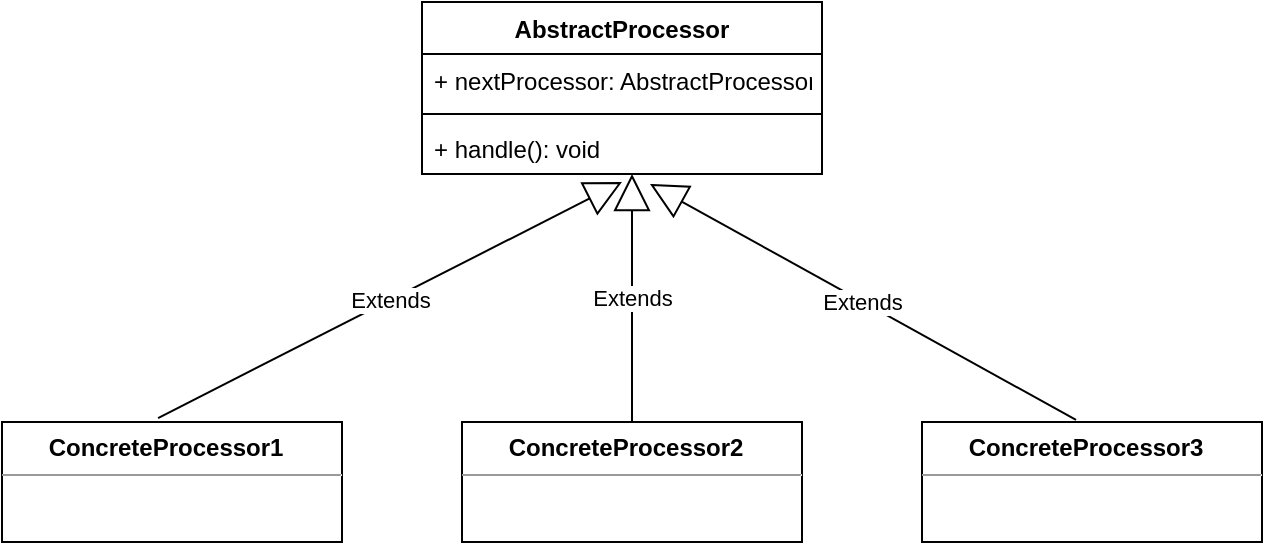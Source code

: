 <mxfile version="12.6.7" type="device"><diagram id="C5RBs43oDa-KdzZeNtuy" name="Page-1"><mxGraphModel dx="1422" dy="745" grid="1" gridSize="10" guides="1" tooltips="1" connect="1" arrows="1" fold="1" page="1" pageScale="1" pageWidth="827" pageHeight="1169" math="0" shadow="0"><root><mxCell id="WIyWlLk6GJQsqaUBKTNV-0"/><mxCell id="WIyWlLk6GJQsqaUBKTNV-1" parent="WIyWlLk6GJQsqaUBKTNV-0"/><mxCell id="Fy5jYv-GjxewvAypnB_X-0" value="AbstractProcessor" style="swimlane;fontStyle=1;align=center;verticalAlign=top;childLayout=stackLayout;horizontal=1;startSize=26;horizontalStack=0;resizeParent=1;resizeParentMax=0;resizeLast=0;collapsible=1;marginBottom=0;" vertex="1" parent="WIyWlLk6GJQsqaUBKTNV-1"><mxGeometry x="280" y="140" width="200" height="86" as="geometry"/></mxCell><mxCell id="Fy5jYv-GjxewvAypnB_X-1" value="+ nextProcessor: AbstractProcessor" style="text;strokeColor=none;fillColor=none;align=left;verticalAlign=top;spacingLeft=4;spacingRight=4;overflow=hidden;rotatable=0;points=[[0,0.5],[1,0.5]];portConstraint=eastwest;" vertex="1" parent="Fy5jYv-GjxewvAypnB_X-0"><mxGeometry y="26" width="200" height="26" as="geometry"/></mxCell><mxCell id="Fy5jYv-GjxewvAypnB_X-2" value="" style="line;strokeWidth=1;fillColor=none;align=left;verticalAlign=middle;spacingTop=-1;spacingLeft=3;spacingRight=3;rotatable=0;labelPosition=right;points=[];portConstraint=eastwest;" vertex="1" parent="Fy5jYv-GjxewvAypnB_X-0"><mxGeometry y="52" width="200" height="8" as="geometry"/></mxCell><mxCell id="Fy5jYv-GjxewvAypnB_X-3" value="+ handle(): void" style="text;strokeColor=none;fillColor=none;align=left;verticalAlign=top;spacingLeft=4;spacingRight=4;overflow=hidden;rotatable=0;points=[[0,0.5],[1,0.5]];portConstraint=eastwest;" vertex="1" parent="Fy5jYv-GjxewvAypnB_X-0"><mxGeometry y="60" width="200" height="26" as="geometry"/></mxCell><mxCell id="Fy5jYv-GjxewvAypnB_X-19" value="&lt;p style=&quot;margin: 0px ; margin-top: 4px ; text-align: center&quot;&gt;&lt;/p&gt;&lt;div style=&quot;height: 2px&quot;&gt;&lt;/div&gt;&lt;span style=&quot;font-weight: 700 ; text-align: center&quot;&gt;&amp;nbsp; &amp;nbsp; &amp;nbsp; &amp;nbsp;ConcreteProcessor1&lt;/span&gt;&amp;nbsp; &amp;nbsp;&lt;hr size=&quot;1&quot;&gt;&lt;div style=&quot;height: 2px&quot;&gt;&lt;/div&gt;" style="verticalAlign=top;align=left;overflow=fill;fontSize=12;fontFamily=Helvetica;html=1;" vertex="1" parent="WIyWlLk6GJQsqaUBKTNV-1"><mxGeometry x="70" y="350" width="170" height="60" as="geometry"/></mxCell><mxCell id="Fy5jYv-GjxewvAypnB_X-22" value="&lt;p style=&quot;margin: 0px ; margin-top: 4px ; text-align: center&quot;&gt;&lt;/p&gt;&lt;div style=&quot;height: 2px&quot;&gt;&lt;/div&gt;&lt;span style=&quot;font-weight: 700 ; text-align: center&quot;&gt;&amp;nbsp; &amp;nbsp; &amp;nbsp; &amp;nbsp;ConcreteProcessor2&lt;/span&gt;&amp;nbsp;&lt;hr size=&quot;1&quot;&gt;&lt;div style=&quot;height: 2px&quot;&gt;&lt;/div&gt;" style="verticalAlign=top;align=left;overflow=fill;fontSize=12;fontFamily=Helvetica;html=1;" vertex="1" parent="WIyWlLk6GJQsqaUBKTNV-1"><mxGeometry x="300" y="350" width="170" height="60" as="geometry"/></mxCell><mxCell id="Fy5jYv-GjxewvAypnB_X-23" value="&lt;p style=&quot;margin: 0px ; margin-top: 4px ; text-align: center&quot;&gt;&lt;/p&gt;&lt;div style=&quot;height: 2px&quot;&gt;&lt;/div&gt;&lt;span style=&quot;font-weight: 700 ; text-align: center&quot;&gt;&amp;nbsp; &amp;nbsp; &amp;nbsp; &amp;nbsp;ConcreteProcessor3&lt;/span&gt;&amp;nbsp; &amp;nbsp;&lt;hr size=&quot;1&quot;&gt;&lt;div style=&quot;height: 2px&quot;&gt;&lt;/div&gt;" style="verticalAlign=top;align=left;overflow=fill;fontSize=12;fontFamily=Helvetica;html=1;" vertex="1" parent="WIyWlLk6GJQsqaUBKTNV-1"><mxGeometry x="530" y="350" width="170" height="60" as="geometry"/></mxCell><mxCell id="Fy5jYv-GjxewvAypnB_X-26" value="Extends" style="endArrow=block;endSize=16;endFill=0;html=1;exitX=0.459;exitY=-0.033;exitDx=0;exitDy=0;exitPerimeter=0;entryX=0.5;entryY=1.154;entryDx=0;entryDy=0;entryPerimeter=0;" edge="1" parent="WIyWlLk6GJQsqaUBKTNV-1" source="Fy5jYv-GjxewvAypnB_X-19" target="Fy5jYv-GjxewvAypnB_X-3"><mxGeometry width="160" relative="1" as="geometry"><mxPoint x="120" y="270" as="sourcePoint"/><mxPoint x="280" y="270" as="targetPoint"/></mxGeometry></mxCell><mxCell id="Fy5jYv-GjxewvAypnB_X-28" value="Extends" style="endArrow=block;endSize=16;endFill=0;html=1;exitX=0.5;exitY=0;exitDx=0;exitDy=0;entryX=0.525;entryY=1;entryDx=0;entryDy=0;entryPerimeter=0;" edge="1" parent="WIyWlLk6GJQsqaUBKTNV-1" source="Fy5jYv-GjxewvAypnB_X-22" target="Fy5jYv-GjxewvAypnB_X-3"><mxGeometry width="160" relative="1" as="geometry"><mxPoint x="340" y="300" as="sourcePoint"/><mxPoint x="500" y="300" as="targetPoint"/></mxGeometry></mxCell><mxCell id="Fy5jYv-GjxewvAypnB_X-29" value="Extends" style="endArrow=block;endSize=16;endFill=0;html=1;exitX=0.453;exitY=-0.017;exitDx=0;exitDy=0;exitPerimeter=0;entryX=0.57;entryY=1.192;entryDx=0;entryDy=0;entryPerimeter=0;" edge="1" parent="WIyWlLk6GJQsqaUBKTNV-1" source="Fy5jYv-GjxewvAypnB_X-23" target="Fy5jYv-GjxewvAypnB_X-3"><mxGeometry width="160" relative="1" as="geometry"><mxPoint x="600" y="330" as="sourcePoint"/><mxPoint x="760" y="330" as="targetPoint"/></mxGeometry></mxCell></root></mxGraphModel></diagram></mxfile>